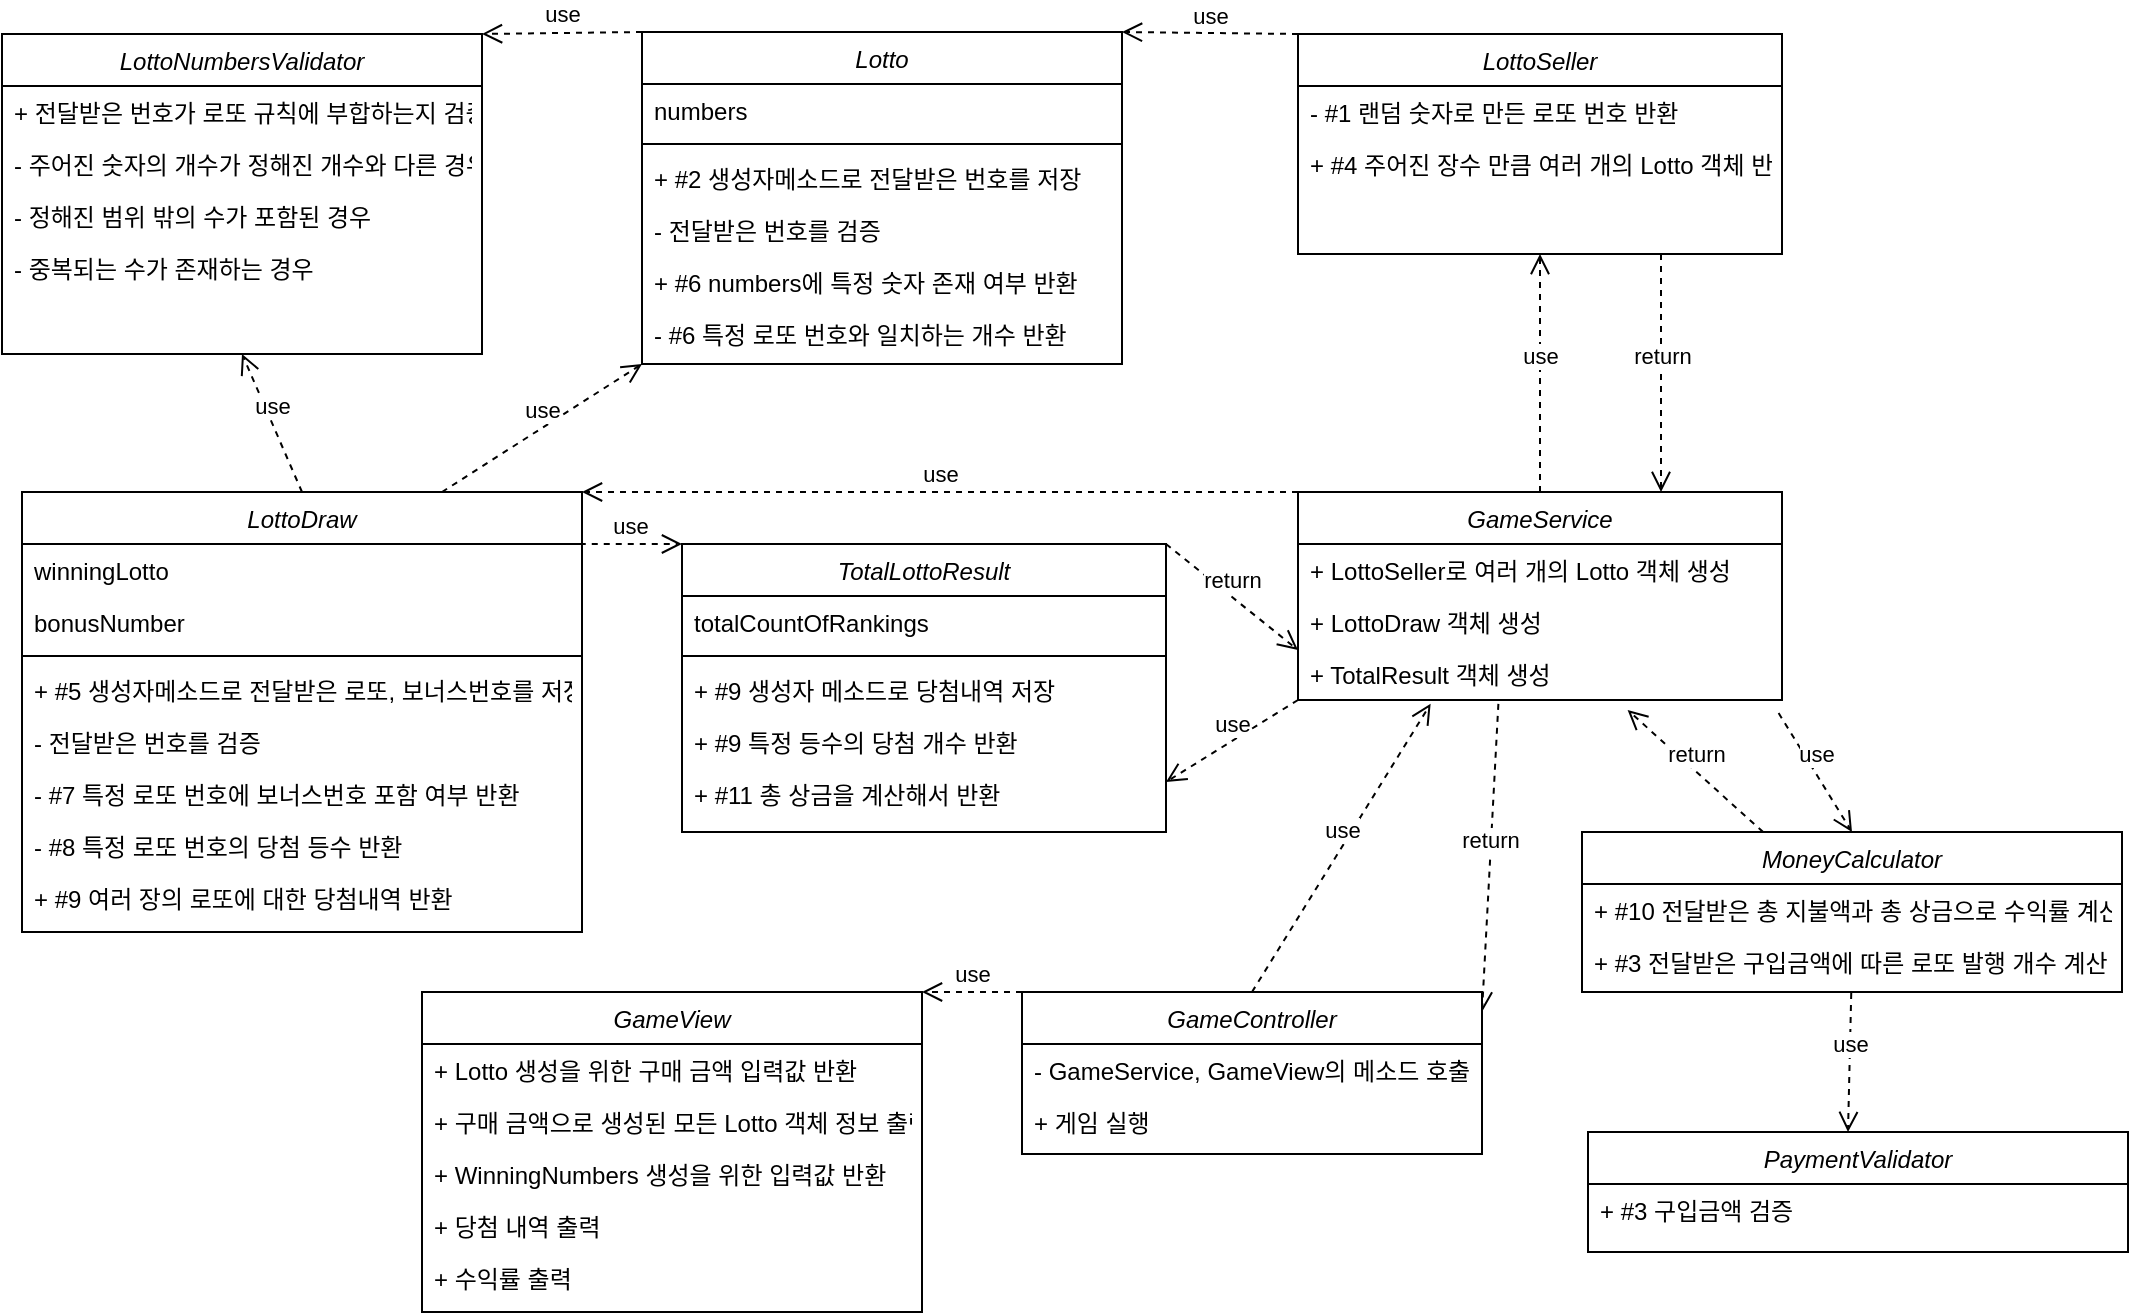 <mxfile version="20.5.3" type="device"><diagram id="C5RBs43oDa-KdzZeNtuy" name="Page-1"><mxGraphModel dx="1871" dy="851" grid="1" gridSize="10" guides="1" tooltips="1" connect="1" arrows="1" fold="1" page="1" pageScale="1" pageWidth="1169" pageHeight="827" math="0" shadow="0"><root><mxCell id="WIyWlLk6GJQsqaUBKTNV-0"/><mxCell id="WIyWlLk6GJQsqaUBKTNV-1" parent="WIyWlLk6GJQsqaUBKTNV-0"/><mxCell id="zkfFHV4jXpPFQw0GAbJ--0" value="Lotto" style="swimlane;fontStyle=2;align=center;verticalAlign=top;childLayout=stackLayout;horizontal=1;startSize=26;horizontalStack=0;resizeParent=1;resizeLast=0;collapsible=1;marginBottom=0;rounded=0;shadow=0;strokeWidth=1;" parent="WIyWlLk6GJQsqaUBKTNV-1" vertex="1"><mxGeometry x="370" y="110" width="240" height="166" as="geometry"><mxRectangle x="230" y="140" width="160" height="26" as="alternateBounds"/></mxGeometry></mxCell><mxCell id="zkfFHV4jXpPFQw0GAbJ--1" value="numbers" style="text;align=left;verticalAlign=top;spacingLeft=4;spacingRight=4;overflow=hidden;rotatable=0;points=[[0,0.5],[1,0.5]];portConstraint=eastwest;" parent="zkfFHV4jXpPFQw0GAbJ--0" vertex="1"><mxGeometry y="26" width="240" height="26" as="geometry"/></mxCell><mxCell id="zkfFHV4jXpPFQw0GAbJ--4" value="" style="line;html=1;strokeWidth=1;align=left;verticalAlign=middle;spacingTop=-1;spacingLeft=3;spacingRight=3;rotatable=0;labelPosition=right;points=[];portConstraint=eastwest;" parent="zkfFHV4jXpPFQw0GAbJ--0" vertex="1"><mxGeometry y="52" width="240" height="8" as="geometry"/></mxCell><mxCell id="zkfFHV4jXpPFQw0GAbJ--5" value="+ #2 생성자메소드로 전달받은 번호를 저장&#10;" style="text;align=left;verticalAlign=top;spacingLeft=4;spacingRight=4;overflow=hidden;rotatable=0;points=[[0,0.5],[1,0.5]];portConstraint=eastwest;" parent="zkfFHV4jXpPFQw0GAbJ--0" vertex="1"><mxGeometry y="60" width="240" height="26" as="geometry"/></mxCell><mxCell id="NsfcQxRkWSvP5Pag_Hhu-13" value="- 전달받은 번호를 검증&#10;" style="text;align=left;verticalAlign=top;spacingLeft=4;spacingRight=4;overflow=hidden;rotatable=0;points=[[0,0.5],[1,0.5]];portConstraint=eastwest;" parent="zkfFHV4jXpPFQw0GAbJ--0" vertex="1"><mxGeometry y="86" width="240" height="26" as="geometry"/></mxCell><mxCell id="NsfcQxRkWSvP5Pag_Hhu-65" value="+ #6 numbers에 특정 숫자 존재 여부 반환" style="text;align=left;verticalAlign=top;spacingLeft=4;spacingRight=4;overflow=hidden;rotatable=0;points=[[0,0.5],[1,0.5]];portConstraint=eastwest;" parent="zkfFHV4jXpPFQw0GAbJ--0" vertex="1"><mxGeometry y="112" width="240" height="26" as="geometry"/></mxCell><mxCell id="ix8-mdrJ0zWU5_g-0dYK-1" value="- #6 특정 로또 번호와 일치하는 개수 반환" style="text;align=left;verticalAlign=top;spacingLeft=4;spacingRight=4;overflow=hidden;rotatable=0;points=[[0,0.5],[1,0.5]];portConstraint=eastwest;" parent="zkfFHV4jXpPFQw0GAbJ--0" vertex="1"><mxGeometry y="138" width="240" height="26" as="geometry"/></mxCell><mxCell id="zkfFHV4jXpPFQw0GAbJ--17" value="LottoSeller" style="swimlane;fontStyle=2;align=center;verticalAlign=top;childLayout=stackLayout;horizontal=1;startSize=26;horizontalStack=0;resizeParent=1;resizeLast=0;collapsible=1;marginBottom=0;rounded=0;shadow=0;strokeWidth=1;" parent="WIyWlLk6GJQsqaUBKTNV-1" vertex="1"><mxGeometry x="698" y="111" width="242" height="110" as="geometry"><mxRectangle x="550" y="140" width="160" height="26" as="alternateBounds"/></mxGeometry></mxCell><mxCell id="zkfFHV4jXpPFQw0GAbJ--24" value="- #1 랜덤 숫자로 만든 로또 번호 반환&#10;" style="text;align=left;verticalAlign=top;spacingLeft=4;spacingRight=4;overflow=hidden;rotatable=0;points=[[0,0.5],[1,0.5]];portConstraint=eastwest;" parent="zkfFHV4jXpPFQw0GAbJ--17" vertex="1"><mxGeometry y="26" width="242" height="26" as="geometry"/></mxCell><mxCell id="NsfcQxRkWSvP5Pag_Hhu-11" value="+ #4 주어진 장수 만큼 여러 개의 Lotto 객체 반환&#10;" style="text;align=left;verticalAlign=top;spacingLeft=4;spacingRight=4;overflow=hidden;rotatable=0;points=[[0,0.5],[1,0.5]];portConstraint=eastwest;rounded=0;shadow=0;html=0;" parent="zkfFHV4jXpPFQw0GAbJ--17" vertex="1"><mxGeometry y="52" width="242" height="26" as="geometry"/></mxCell><mxCell id="NsfcQxRkWSvP5Pag_Hhu-14" value="LottoDraw" style="swimlane;fontStyle=2;align=center;verticalAlign=top;childLayout=stackLayout;horizontal=1;startSize=26;horizontalStack=0;resizeParent=1;resizeLast=0;collapsible=1;marginBottom=0;rounded=0;shadow=0;strokeWidth=1;" parent="WIyWlLk6GJQsqaUBKTNV-1" vertex="1"><mxGeometry x="60" y="340" width="280" height="220" as="geometry"><mxRectangle x="230" y="140" width="160" height="26" as="alternateBounds"/></mxGeometry></mxCell><mxCell id="NsfcQxRkWSvP5Pag_Hhu-15" value="winningLotto" style="text;align=left;verticalAlign=top;spacingLeft=4;spacingRight=4;overflow=hidden;rotatable=0;points=[[0,0.5],[1,0.5]];portConstraint=eastwest;" parent="NsfcQxRkWSvP5Pag_Hhu-14" vertex="1"><mxGeometry y="26" width="280" height="26" as="geometry"/></mxCell><mxCell id="NsfcQxRkWSvP5Pag_Hhu-55" value="bonusNumber" style="text;align=left;verticalAlign=top;spacingLeft=4;spacingRight=4;overflow=hidden;rotatable=0;points=[[0,0.5],[1,0.5]];portConstraint=eastwest;" parent="NsfcQxRkWSvP5Pag_Hhu-14" vertex="1"><mxGeometry y="52" width="280" height="26" as="geometry"/></mxCell><mxCell id="NsfcQxRkWSvP5Pag_Hhu-16" value="" style="line;html=1;strokeWidth=1;align=left;verticalAlign=middle;spacingTop=-1;spacingLeft=3;spacingRight=3;rotatable=0;labelPosition=right;points=[];portConstraint=eastwest;" parent="NsfcQxRkWSvP5Pag_Hhu-14" vertex="1"><mxGeometry y="78" width="280" height="8" as="geometry"/></mxCell><mxCell id="NsfcQxRkWSvP5Pag_Hhu-17" value="+ #5 생성자메소드로 전달받은 로또, 보너스번호를 저장" style="text;align=left;verticalAlign=top;spacingLeft=4;spacingRight=4;overflow=hidden;rotatable=0;points=[[0,0.5],[1,0.5]];portConstraint=eastwest;" parent="NsfcQxRkWSvP5Pag_Hhu-14" vertex="1"><mxGeometry y="86" width="280" height="26" as="geometry"/></mxCell><mxCell id="NsfcQxRkWSvP5Pag_Hhu-56" value="- 전달받은 번호를 검증" style="text;align=left;verticalAlign=top;spacingLeft=4;spacingRight=4;overflow=hidden;rotatable=0;points=[[0,0.5],[1,0.5]];portConstraint=eastwest;" parent="NsfcQxRkWSvP5Pag_Hhu-14" vertex="1"><mxGeometry y="112" width="280" height="26" as="geometry"/></mxCell><mxCell id="NsfcQxRkWSvP5Pag_Hhu-18" value="- #7 특정 로또 번호에 보너스번호 포함 여부 반환" style="text;align=left;verticalAlign=top;spacingLeft=4;spacingRight=4;overflow=hidden;rotatable=0;points=[[0,0.5],[1,0.5]];portConstraint=eastwest;" parent="NsfcQxRkWSvP5Pag_Hhu-14" vertex="1"><mxGeometry y="138" width="280" height="26" as="geometry"/></mxCell><mxCell id="NsfcQxRkWSvP5Pag_Hhu-58" value="- #8 특정 로또 번호의 당첨 등수 반환" style="text;align=left;verticalAlign=top;spacingLeft=4;spacingRight=4;overflow=hidden;rotatable=0;points=[[0,0.5],[1,0.5]];portConstraint=eastwest;" parent="NsfcQxRkWSvP5Pag_Hhu-14" vertex="1"><mxGeometry y="164" width="280" height="26" as="geometry"/></mxCell><mxCell id="NsfcQxRkWSvP5Pag_Hhu-91" value="+ #9 여러 장의 로또에 대한 당첨내역 반환" style="text;align=left;verticalAlign=top;spacingLeft=4;spacingRight=4;overflow=hidden;rotatable=0;points=[[0,0.5],[1,0.5]];portConstraint=eastwest;" parent="NsfcQxRkWSvP5Pag_Hhu-14" vertex="1"><mxGeometry y="190" width="280" height="26" as="geometry"/></mxCell><mxCell id="NsfcQxRkWSvP5Pag_Hhu-64" value="use" style="html=1;verticalAlign=bottom;endArrow=open;dashed=1;endSize=8;rounded=0;entryX=1;entryY=0;entryDx=0;entryDy=0;exitX=0;exitY=0;exitDx=0;exitDy=0;" parent="WIyWlLk6GJQsqaUBKTNV-1" source="zkfFHV4jXpPFQw0GAbJ--17" target="zkfFHV4jXpPFQw0GAbJ--0" edge="1"><mxGeometry relative="1" as="geometry"><mxPoint x="710" y="121" as="sourcePoint"/><mxPoint x="620" y="200" as="targetPoint"/></mxGeometry></mxCell><mxCell id="NsfcQxRkWSvP5Pag_Hhu-94" value="LottoNumbersValidator" style="swimlane;fontStyle=2;align=center;verticalAlign=top;childLayout=stackLayout;horizontal=1;startSize=26;horizontalStack=0;resizeParent=1;resizeLast=0;collapsible=1;marginBottom=0;rounded=0;shadow=0;strokeWidth=1;" parent="WIyWlLk6GJQsqaUBKTNV-1" vertex="1"><mxGeometry x="50" y="111" width="240" height="160" as="geometry"><mxRectangle x="230" y="140" width="160" height="26" as="alternateBounds"/></mxGeometry></mxCell><mxCell id="NsfcQxRkWSvP5Pag_Hhu-97" value="+ 전달받은 번호가 로또 규칙에 부합하는지 검증" style="text;align=left;verticalAlign=top;spacingLeft=4;spacingRight=4;overflow=hidden;rotatable=0;points=[[0,0.5],[1,0.5]];portConstraint=eastwest;" parent="NsfcQxRkWSvP5Pag_Hhu-94" vertex="1"><mxGeometry y="26" width="240" height="26" as="geometry"/></mxCell><mxCell id="NsfcQxRkWSvP5Pag_Hhu-98" value="- 주어진 숫자의 개수가 정해진 개수와 다른 경우" style="text;align=left;verticalAlign=top;spacingLeft=4;spacingRight=4;overflow=hidden;rotatable=0;points=[[0,0.5],[1,0.5]];portConstraint=eastwest;" parent="NsfcQxRkWSvP5Pag_Hhu-94" vertex="1"><mxGeometry y="52" width="240" height="26" as="geometry"/></mxCell><mxCell id="NsfcQxRkWSvP5Pag_Hhu-99" value="- 정해진 범위 밖의 수가 포함된 경우" style="text;align=left;verticalAlign=top;spacingLeft=4;spacingRight=4;overflow=hidden;rotatable=0;points=[[0,0.5],[1,0.5]];portConstraint=eastwest;" parent="NsfcQxRkWSvP5Pag_Hhu-94" vertex="1"><mxGeometry y="78" width="240" height="26" as="geometry"/></mxCell><mxCell id="NsfcQxRkWSvP5Pag_Hhu-104" value="- 중복되는 수가 존재하는 경우" style="text;align=left;verticalAlign=top;spacingLeft=4;spacingRight=4;overflow=hidden;rotatable=0;points=[[0,0.5],[1,0.5]];portConstraint=eastwest;" parent="NsfcQxRkWSvP5Pag_Hhu-94" vertex="1"><mxGeometry y="104" width="240" height="26" as="geometry"/></mxCell><mxCell id="NsfcQxRkWSvP5Pag_Hhu-100" value="use" style="html=1;verticalAlign=bottom;endArrow=open;dashed=1;endSize=8;rounded=0;exitX=0;exitY=0;exitDx=0;exitDy=0;entryX=1;entryY=0;entryDx=0;entryDy=0;" parent="WIyWlLk6GJQsqaUBKTNV-1" source="zkfFHV4jXpPFQw0GAbJ--0" target="NsfcQxRkWSvP5Pag_Hhu-94" edge="1"><mxGeometry relative="1" as="geometry"><mxPoint x="300" y="190" as="sourcePoint"/><mxPoint x="220" y="190" as="targetPoint"/></mxGeometry></mxCell><mxCell id="NsfcQxRkWSvP5Pag_Hhu-102" value="use" style="html=1;verticalAlign=bottom;endArrow=open;dashed=1;endSize=8;rounded=0;entryX=0.5;entryY=1;entryDx=0;entryDy=0;exitX=0.5;exitY=0;exitDx=0;exitDy=0;" parent="WIyWlLk6GJQsqaUBKTNV-1" source="NsfcQxRkWSvP5Pag_Hhu-14" target="NsfcQxRkWSvP5Pag_Hhu-94" edge="1"><mxGeometry relative="1" as="geometry"><mxPoint x="290" y="336" as="sourcePoint"/><mxPoint x="540" y="200" as="targetPoint"/></mxGeometry></mxCell><mxCell id="NsfcQxRkWSvP5Pag_Hhu-103" value="use" style="html=1;verticalAlign=bottom;endArrow=open;dashed=1;endSize=8;rounded=0;entryX=0;entryY=1;entryDx=0;entryDy=0;exitX=0.75;exitY=0;exitDx=0;exitDy=0;" parent="WIyWlLk6GJQsqaUBKTNV-1" source="NsfcQxRkWSvP5Pag_Hhu-14" target="zkfFHV4jXpPFQw0GAbJ--0" edge="1"><mxGeometry relative="1" as="geometry"><mxPoint x="340" y="336" as="sourcePoint"/><mxPoint x="540" y="210" as="targetPoint"/></mxGeometry></mxCell><mxCell id="NsfcQxRkWSvP5Pag_Hhu-108" value="GameService" style="swimlane;fontStyle=2;align=center;verticalAlign=top;childLayout=stackLayout;horizontal=1;startSize=26;horizontalStack=0;resizeParent=1;resizeLast=0;collapsible=1;marginBottom=0;rounded=0;shadow=0;strokeWidth=1;" parent="WIyWlLk6GJQsqaUBKTNV-1" vertex="1"><mxGeometry x="698" y="340" width="242" height="104" as="geometry"><mxRectangle x="550" y="140" width="160" height="26" as="alternateBounds"/></mxGeometry></mxCell><mxCell id="NsfcQxRkWSvP5Pag_Hhu-109" value="+ LottoSeller로 여러 개의 Lotto 객체 생성" style="text;align=left;verticalAlign=top;spacingLeft=4;spacingRight=4;overflow=hidden;rotatable=0;points=[[0,0.5],[1,0.5]];portConstraint=eastwest;" parent="NsfcQxRkWSvP5Pag_Hhu-108" vertex="1"><mxGeometry y="26" width="242" height="26" as="geometry"/></mxCell><mxCell id="NsfcQxRkWSvP5Pag_Hhu-110" value="+ LottoDraw 객체 생성" style="text;align=left;verticalAlign=top;spacingLeft=4;spacingRight=4;overflow=hidden;rotatable=0;points=[[0,0.5],[1,0.5]];portConstraint=eastwest;" parent="NsfcQxRkWSvP5Pag_Hhu-108" vertex="1"><mxGeometry y="52" width="242" height="26" as="geometry"/></mxCell><mxCell id="NsfcQxRkWSvP5Pag_Hhu-111" value="+ TotalResult 객체 생성" style="text;align=left;verticalAlign=top;spacingLeft=4;spacingRight=4;overflow=hidden;rotatable=0;points=[[0,0.5],[1,0.5]];portConstraint=eastwest;rounded=0;shadow=0;html=0;" parent="NsfcQxRkWSvP5Pag_Hhu-108" vertex="1"><mxGeometry y="78" width="242" height="26" as="geometry"/></mxCell><mxCell id="NsfcQxRkWSvP5Pag_Hhu-112" value="GameView" style="swimlane;fontStyle=2;align=center;verticalAlign=top;childLayout=stackLayout;horizontal=1;startSize=26;horizontalStack=0;resizeParent=1;resizeLast=0;collapsible=1;marginBottom=0;rounded=0;shadow=0;strokeWidth=1;" parent="WIyWlLk6GJQsqaUBKTNV-1" vertex="1"><mxGeometry x="260" y="590" width="250" height="160" as="geometry"><mxRectangle x="550" y="140" width="160" height="26" as="alternateBounds"/></mxGeometry></mxCell><mxCell id="NsfcQxRkWSvP5Pag_Hhu-113" value="+ Lotto 생성을 위한 구매 금액 입력값 반환" style="text;align=left;verticalAlign=top;spacingLeft=4;spacingRight=4;overflow=hidden;rotatable=0;points=[[0,0.5],[1,0.5]];portConstraint=eastwest;" parent="NsfcQxRkWSvP5Pag_Hhu-112" vertex="1"><mxGeometry y="26" width="250" height="26" as="geometry"/></mxCell><mxCell id="NsfcQxRkWSvP5Pag_Hhu-114" value="+ 구매 금액으로 생성된 모든 Lotto 객체 정보 출력" style="text;align=left;verticalAlign=top;spacingLeft=4;spacingRight=4;overflow=hidden;rotatable=0;points=[[0,0.5],[1,0.5]];portConstraint=eastwest;" parent="NsfcQxRkWSvP5Pag_Hhu-112" vertex="1"><mxGeometry y="52" width="250" height="26" as="geometry"/></mxCell><mxCell id="NsfcQxRkWSvP5Pag_Hhu-115" value="+ WinningNumbers 생성을 위한 입력값 반환" style="text;align=left;verticalAlign=top;spacingLeft=4;spacingRight=4;overflow=hidden;rotatable=0;points=[[0,0.5],[1,0.5]];portConstraint=eastwest;rounded=0;shadow=0;html=0;" parent="NsfcQxRkWSvP5Pag_Hhu-112" vertex="1"><mxGeometry y="78" width="250" height="26" as="geometry"/></mxCell><mxCell id="NsfcQxRkWSvP5Pag_Hhu-116" value="+ 당첨 내역 출력&#10;" style="text;align=left;verticalAlign=top;spacingLeft=4;spacingRight=4;overflow=hidden;rotatable=0;points=[[0,0.5],[1,0.5]];portConstraint=eastwest;rounded=0;shadow=0;html=0;" parent="NsfcQxRkWSvP5Pag_Hhu-112" vertex="1"><mxGeometry y="104" width="250" height="26" as="geometry"/></mxCell><mxCell id="NsfcQxRkWSvP5Pag_Hhu-128" value="+ 수익률 출력&#10;" style="text;align=left;verticalAlign=top;spacingLeft=4;spacingRight=4;overflow=hidden;rotatable=0;points=[[0,0.5],[1,0.5]];portConstraint=eastwest;rounded=0;shadow=0;html=0;" parent="NsfcQxRkWSvP5Pag_Hhu-112" vertex="1"><mxGeometry y="130" width="250" height="26" as="geometry"/></mxCell><mxCell id="NsfcQxRkWSvP5Pag_Hhu-130" value="use" style="html=1;verticalAlign=bottom;endArrow=open;dashed=1;endSize=8;rounded=0;exitX=0.5;exitY=0;exitDx=0;exitDy=0;entryX=0.5;entryY=1;entryDx=0;entryDy=0;" parent="WIyWlLk6GJQsqaUBKTNV-1" source="NsfcQxRkWSvP5Pag_Hhu-108" target="zkfFHV4jXpPFQw0GAbJ--17" edge="1"><mxGeometry relative="1" as="geometry"><mxPoint x="580" y="306" as="sourcePoint"/><mxPoint x="500" y="306" as="targetPoint"/></mxGeometry></mxCell><mxCell id="NsfcQxRkWSvP5Pag_Hhu-143" value="use" style="html=1;verticalAlign=bottom;endArrow=open;dashed=1;endSize=8;rounded=0;exitX=0;exitY=0;exitDx=0;exitDy=0;entryX=1;entryY=0;entryDx=0;entryDy=0;" parent="WIyWlLk6GJQsqaUBKTNV-1" source="NsfcQxRkWSvP5Pag_Hhu-108" target="NsfcQxRkWSvP5Pag_Hhu-14" edge="1"><mxGeometry relative="1" as="geometry"><mxPoint x="580" y="306" as="sourcePoint"/><mxPoint x="500" y="306" as="targetPoint"/></mxGeometry></mxCell><mxCell id="NsfcQxRkWSvP5Pag_Hhu-151" value="use" style="html=1;verticalAlign=bottom;endArrow=open;dashed=1;endSize=8;rounded=0;entryX=0.274;entryY=1.074;entryDx=0;entryDy=0;entryPerimeter=0;startArrow=none;exitX=0.5;exitY=0;exitDx=0;exitDy=0;" parent="WIyWlLk6GJQsqaUBKTNV-1" source="NsfcQxRkWSvP5Pag_Hhu-144" target="NsfcQxRkWSvP5Pag_Hhu-111" edge="1"><mxGeometry relative="1" as="geometry"><mxPoint x="750" y="580" as="sourcePoint"/><mxPoint x="500" y="306" as="targetPoint"/></mxGeometry></mxCell><mxCell id="NsfcQxRkWSvP5Pag_Hhu-152" value="use" style="html=1;verticalAlign=bottom;endArrow=open;dashed=1;endSize=8;rounded=0;entryX=1;entryY=0;entryDx=0;entryDy=0;exitX=0;exitY=0;exitDx=0;exitDy=0;" parent="WIyWlLk6GJQsqaUBKTNV-1" source="NsfcQxRkWSvP5Pag_Hhu-144" target="NsfcQxRkWSvP5Pag_Hhu-112" edge="1"><mxGeometry relative="1" as="geometry"><mxPoint x="700" y="580" as="sourcePoint"/><mxPoint x="690" y="560" as="targetPoint"/></mxGeometry></mxCell><mxCell id="NsfcQxRkWSvP5Pag_Hhu-153" value="return" style="html=1;verticalAlign=bottom;endArrow=open;dashed=1;endSize=8;rounded=0;entryX=0.75;entryY=0;entryDx=0;entryDy=0;exitX=0.75;exitY=1;exitDx=0;exitDy=0;" parent="WIyWlLk6GJQsqaUBKTNV-1" source="zkfFHV4jXpPFQw0GAbJ--17" target="NsfcQxRkWSvP5Pag_Hhu-108" edge="1"><mxGeometry relative="1" as="geometry"><mxPoint x="910" y="221" as="sourcePoint"/><mxPoint x="500" y="306" as="targetPoint"/></mxGeometry></mxCell><mxCell id="NsfcQxRkWSvP5Pag_Hhu-154" value="return" style="html=1;verticalAlign=bottom;endArrow=open;dashed=1;endSize=8;rounded=0;exitX=0.414;exitY=1.074;exitDx=0;exitDy=0;exitPerimeter=0;" parent="WIyWlLk6GJQsqaUBKTNV-1" edge="1" source="NsfcQxRkWSvP5Pag_Hhu-111"><mxGeometry relative="1" as="geometry"><mxPoint x="877" y="486" as="sourcePoint"/><mxPoint x="790" y="600" as="targetPoint"/></mxGeometry></mxCell><mxCell id="NsfcQxRkWSvP5Pag_Hhu-66" value="TotalLottoResult" style="swimlane;fontStyle=2;align=center;verticalAlign=top;childLayout=stackLayout;horizontal=1;startSize=26;horizontalStack=0;resizeParent=1;resizeLast=0;collapsible=1;marginBottom=0;rounded=0;shadow=0;strokeWidth=1;" parent="WIyWlLk6GJQsqaUBKTNV-1" vertex="1"><mxGeometry x="390" y="366" width="242" height="144" as="geometry"><mxRectangle x="230" y="140" width="160" height="26" as="alternateBounds"/></mxGeometry></mxCell><mxCell id="NsfcQxRkWSvP5Pag_Hhu-67" value="totalCountOfRankings&#10;" style="text;align=left;verticalAlign=top;spacingLeft=4;spacingRight=4;overflow=hidden;rotatable=0;points=[[0,0.5],[1,0.5]];portConstraint=eastwest;" parent="NsfcQxRkWSvP5Pag_Hhu-66" vertex="1"><mxGeometry y="26" width="242" height="26" as="geometry"/></mxCell><mxCell id="NsfcQxRkWSvP5Pag_Hhu-69" value="" style="line;html=1;strokeWidth=1;align=left;verticalAlign=middle;spacingTop=-1;spacingLeft=3;spacingRight=3;rotatable=0;labelPosition=right;points=[];portConstraint=eastwest;" parent="NsfcQxRkWSvP5Pag_Hhu-66" vertex="1"><mxGeometry y="52" width="242" height="8" as="geometry"/></mxCell><mxCell id="NsfcQxRkWSvP5Pag_Hhu-70" value="+ #9 생성자 메소드로 당첨내역 저장" style="text;align=left;verticalAlign=top;spacingLeft=4;spacingRight=4;overflow=hidden;rotatable=0;points=[[0,0.5],[1,0.5]];portConstraint=eastwest;" parent="NsfcQxRkWSvP5Pag_Hhu-66" vertex="1"><mxGeometry y="60" width="242" height="26" as="geometry"/></mxCell><mxCell id="NsfcQxRkWSvP5Pag_Hhu-129" value="+ #9 특정 등수의 당첨 개수 반환" style="text;align=left;verticalAlign=top;spacingLeft=4;spacingRight=4;overflow=hidden;rotatable=0;points=[[0,0.5],[1,0.5]];portConstraint=eastwest;" parent="NsfcQxRkWSvP5Pag_Hhu-66" vertex="1"><mxGeometry y="86" width="242" height="26" as="geometry"/></mxCell><mxCell id="NsfcQxRkWSvP5Pag_Hhu-71" value="+ #11 총 상금을 계산해서 반환" style="text;align=left;verticalAlign=top;spacingLeft=4;spacingRight=4;overflow=hidden;rotatable=0;points=[[0,0.5],[1,0.5]];portConstraint=eastwest;" parent="NsfcQxRkWSvP5Pag_Hhu-66" vertex="1"><mxGeometry y="112" width="242" height="26" as="geometry"/></mxCell><mxCell id="NsfcQxRkWSvP5Pag_Hhu-157" value="use" style="html=1;verticalAlign=bottom;endArrow=open;dashed=1;endSize=8;rounded=0;exitX=0.996;exitY=0;exitDx=0;exitDy=0;exitPerimeter=0;entryX=0;entryY=0;entryDx=0;entryDy=0;" parent="WIyWlLk6GJQsqaUBKTNV-1" source="NsfcQxRkWSvP5Pag_Hhu-15" target="NsfcQxRkWSvP5Pag_Hhu-66" edge="1"><mxGeometry relative="1" as="geometry"><mxPoint x="580" y="306" as="sourcePoint"/><mxPoint x="500" y="306" as="targetPoint"/></mxGeometry></mxCell><mxCell id="NsfcQxRkWSvP5Pag_Hhu-158" value="return" style="html=1;verticalAlign=bottom;endArrow=open;dashed=1;endSize=8;rounded=0;exitX=1;exitY=0;exitDx=0;exitDy=0;entryX=0;entryY=0.038;entryDx=0;entryDy=0;entryPerimeter=0;" parent="WIyWlLk6GJQsqaUBKTNV-1" source="NsfcQxRkWSvP5Pag_Hhu-66" target="NsfcQxRkWSvP5Pag_Hhu-111" edge="1"><mxGeometry relative="1" as="geometry"><mxPoint x="580" y="306" as="sourcePoint"/><mxPoint x="500" y="306" as="targetPoint"/></mxGeometry></mxCell><mxCell id="NsfcQxRkWSvP5Pag_Hhu-162" value="use" style="html=1;verticalAlign=bottom;endArrow=open;dashed=1;endSize=8;rounded=0;exitX=0;exitY=1;exitDx=0;exitDy=0;entryX=1;entryY=0.5;entryDx=0;entryDy=0;" parent="WIyWlLk6GJQsqaUBKTNV-1" source="NsfcQxRkWSvP5Pag_Hhu-108" edge="1"><mxGeometry relative="1" as="geometry"><mxPoint x="688" y="484.5" as="sourcePoint"/><mxPoint x="632" y="485" as="targetPoint"/></mxGeometry></mxCell><mxCell id="s2pMH9zBTJS9XBhChhhw-0" value="MoneyCalculator" style="swimlane;fontStyle=2;align=center;verticalAlign=top;childLayout=stackLayout;horizontal=1;startSize=26;horizontalStack=0;resizeParent=1;resizeLast=0;collapsible=1;marginBottom=0;rounded=0;shadow=0;strokeWidth=1;" vertex="1" parent="WIyWlLk6GJQsqaUBKTNV-1"><mxGeometry x="840" y="510" width="270" height="80" as="geometry"><mxRectangle x="230" y="140" width="160" height="26" as="alternateBounds"/></mxGeometry></mxCell><mxCell id="s2pMH9zBTJS9XBhChhhw-3" value="+ #10 전달받은 총 지불액과 총 상금으로 수익률 계산" style="text;align=left;verticalAlign=top;spacingLeft=4;spacingRight=4;overflow=hidden;rotatable=0;points=[[0,0.5],[1,0.5]];portConstraint=eastwest;" vertex="1" parent="s2pMH9zBTJS9XBhChhhw-0"><mxGeometry y="26" width="270" height="26" as="geometry"/></mxCell><mxCell id="s2pMH9zBTJS9XBhChhhw-4" value="+ #3 전달받은 구입금액에 따른 로또 발행 개수 계산" style="text;align=left;verticalAlign=top;spacingLeft=4;spacingRight=4;overflow=hidden;rotatable=0;points=[[0,0.5],[1,0.5]];portConstraint=eastwest;" vertex="1" parent="s2pMH9zBTJS9XBhChhhw-0"><mxGeometry y="52" width="270" height="26" as="geometry"/></mxCell><mxCell id="s2pMH9zBTJS9XBhChhhw-10" value="PaymentValidator" style="swimlane;fontStyle=2;align=center;verticalAlign=top;childLayout=stackLayout;horizontal=1;startSize=26;horizontalStack=0;resizeParent=1;resizeLast=0;collapsible=1;marginBottom=0;rounded=0;shadow=0;strokeWidth=1;" vertex="1" parent="WIyWlLk6GJQsqaUBKTNV-1"><mxGeometry x="843" y="660" width="270" height="60" as="geometry"><mxRectangle x="550" y="140" width="160" height="26" as="alternateBounds"/></mxGeometry></mxCell><mxCell id="s2pMH9zBTJS9XBhChhhw-11" value="+ #3 구입금액 검증" style="text;align=left;verticalAlign=top;spacingLeft=4;spacingRight=4;overflow=hidden;rotatable=0;points=[[0,0.5],[1,0.5]];portConstraint=eastwest;" vertex="1" parent="s2pMH9zBTJS9XBhChhhw-10"><mxGeometry y="26" width="270" height="26" as="geometry"/></mxCell><mxCell id="s2pMH9zBTJS9XBhChhhw-13" value="use" style="html=1;verticalAlign=bottom;endArrow=open;dashed=1;endSize=8;rounded=0;exitX=0.993;exitY=1.251;exitDx=0;exitDy=0;exitPerimeter=0;" edge="1" parent="WIyWlLk6GJQsqaUBKTNV-1" source="NsfcQxRkWSvP5Pag_Hhu-111"><mxGeometry relative="1" as="geometry"><mxPoint x="940" y="340" as="sourcePoint"/><mxPoint x="975" y="510" as="targetPoint"/></mxGeometry></mxCell><mxCell id="s2pMH9zBTJS9XBhChhhw-14" value="use" style="html=1;verticalAlign=bottom;endArrow=open;dashed=1;endSize=8;rounded=0;entryX=0.5;entryY=0;entryDx=0;entryDy=0;exitX=0.506;exitY=1.098;exitDx=0;exitDy=0;exitPerimeter=0;" edge="1" parent="WIyWlLk6GJQsqaUBKTNV-1"><mxGeometry relative="1" as="geometry"><mxPoint x="974.62" y="590.548" as="sourcePoint"/><mxPoint x="973" y="660" as="targetPoint"/></mxGeometry></mxCell><mxCell id="NsfcQxRkWSvP5Pag_Hhu-144" value="GameController" style="swimlane;fontStyle=2;align=center;verticalAlign=top;childLayout=stackLayout;horizontal=1;startSize=26;horizontalStack=0;resizeParent=1;resizeLast=0;collapsible=1;marginBottom=0;rounded=0;shadow=0;strokeWidth=1;" parent="WIyWlLk6GJQsqaUBKTNV-1" vertex="1"><mxGeometry x="560" y="590" width="230" height="81" as="geometry"><mxRectangle x="550" y="140" width="160" height="26" as="alternateBounds"/></mxGeometry></mxCell><mxCell id="NsfcQxRkWSvP5Pag_Hhu-145" value="- GameService, GameView의 메소드 호출" style="text;align=left;verticalAlign=top;spacingLeft=4;spacingRight=4;overflow=hidden;rotatable=0;points=[[0,0.5],[1,0.5]];portConstraint=eastwest;" parent="NsfcQxRkWSvP5Pag_Hhu-144" vertex="1"><mxGeometry y="26" width="230" height="26" as="geometry"/></mxCell><mxCell id="NsfcQxRkWSvP5Pag_Hhu-146" value="+ 게임 실행" style="text;align=left;verticalAlign=top;spacingLeft=4;spacingRight=4;overflow=hidden;rotatable=0;points=[[0,0.5],[1,0.5]];portConstraint=eastwest;" parent="NsfcQxRkWSvP5Pag_Hhu-144" vertex="1"><mxGeometry y="52" width="230" height="26" as="geometry"/></mxCell><mxCell id="s2pMH9zBTJS9XBhChhhw-24" value="return" style="html=1;verticalAlign=bottom;endArrow=open;dashed=1;endSize=8;rounded=0;entryX=0.681;entryY=1.192;entryDx=0;entryDy=0;entryPerimeter=0;" edge="1" parent="WIyWlLk6GJQsqaUBKTNV-1" source="s2pMH9zBTJS9XBhChhhw-0" target="NsfcQxRkWSvP5Pag_Hhu-111"><mxGeometry relative="1" as="geometry"><mxPoint x="948.306" y="460.526" as="sourcePoint"/><mxPoint x="985" y="520" as="targetPoint"/></mxGeometry></mxCell></root></mxGraphModel></diagram></mxfile>